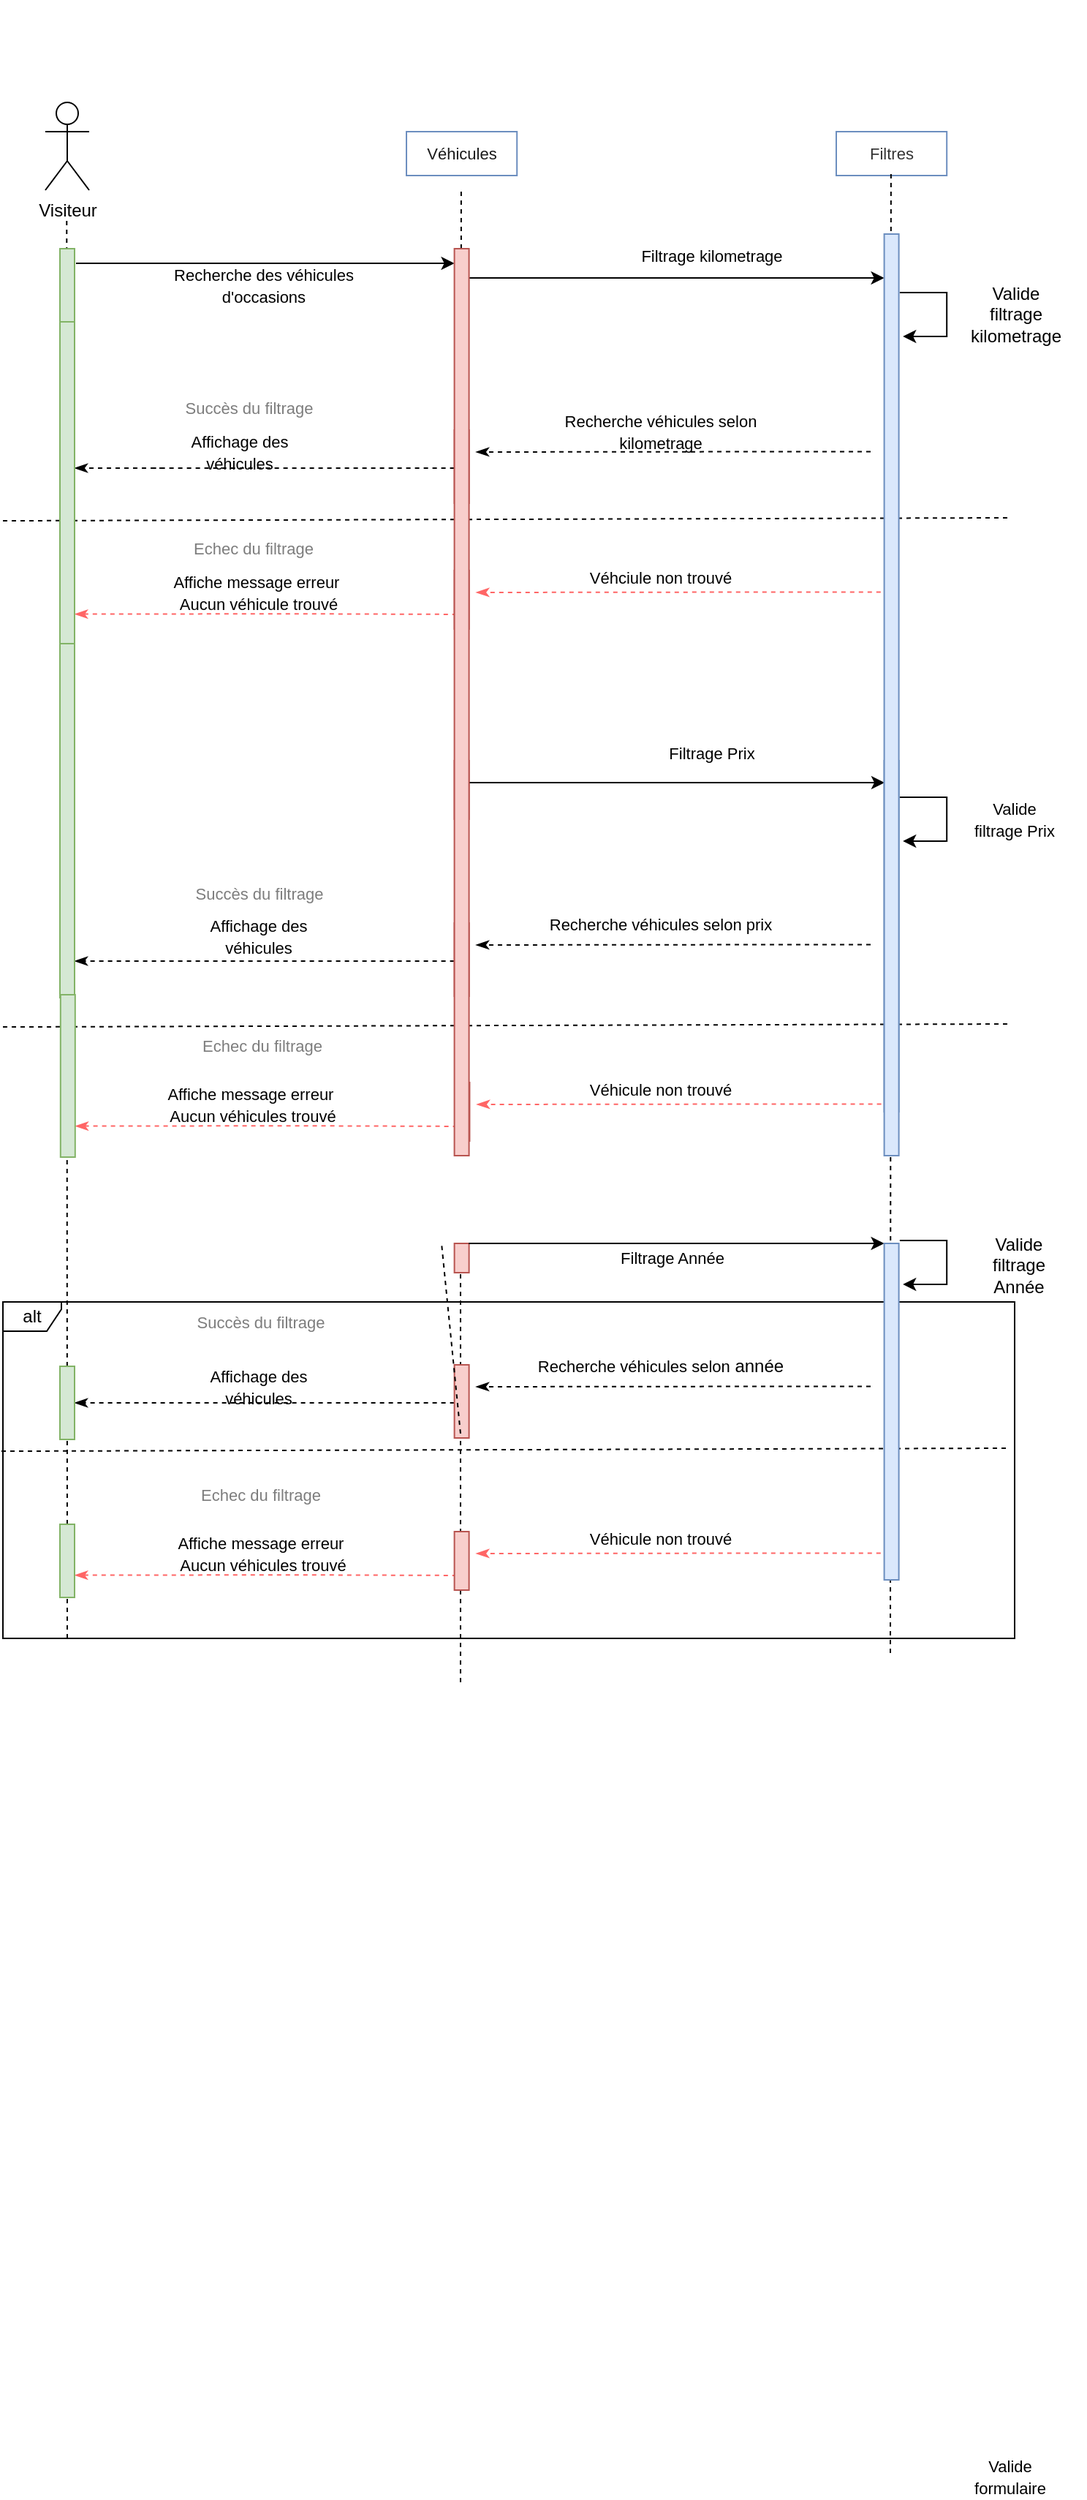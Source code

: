 <mxfile>
    <diagram id="eOwQ8s8kbLqF1_JWGxdL" name="Page-1">
        <mxGraphModel dx="1399" dy="775" grid="1" gridSize="10" guides="1" tooltips="1" connect="1" arrows="1" fold="1" page="1" pageScale="1" pageWidth="850" pageHeight="1100" math="0" shadow="0">
            <root>
                <mxCell id="0"/>
                <mxCell id="1" parent="0"/>
                <mxCell id="2" value="Visiteur&lt;br&gt;" style="shape=umlActor;verticalLabelPosition=bottom;verticalAlign=top;html=1;" vertex="1" parent="1">
                    <mxGeometry x="89" y="70" width="30" height="60" as="geometry"/>
                </mxCell>
                <mxCell id="3" value="&lt;font style=&quot;font-size: 11px;&quot; color=&quot;#1a1a1a&quot;&gt;Véhicules&lt;/font&gt;" style="text;html=1;strokeColor=#6c8ebf;fillColor=#FFFFFF;align=center;verticalAlign=middle;whiteSpace=wrap;rounded=0;" vertex="1" parent="1">
                    <mxGeometry x="336.01" y="90" width="75.6" height="30" as="geometry"/>
                </mxCell>
                <mxCell id="4" value="&lt;font style=&quot;font-size: 11px;&quot;&gt;Recherche des véhicules d'occasions&lt;/font&gt;" style="text;html=1;strokeColor=none;fillColor=none;align=center;verticalAlign=middle;whiteSpace=wrap;rounded=0;" vertex="1" parent="1">
                    <mxGeometry x="165.5" y="180" width="145" height="30" as="geometry"/>
                </mxCell>
                <mxCell id="5" value="" style="endArrow=classicThin;dashed=1;html=1;rounded=0;endFill=1;fontColor=#FF6666;strokeColor=#FF6666;" edge="1" parent="1">
                    <mxGeometry width="50" height="50" relative="1" as="geometry">
                        <mxPoint x="666.4" y="404.8" as="sourcePoint"/>
                        <mxPoint x="383.6" y="405" as="targetPoint"/>
                        <Array as="points">
                            <mxPoint x="538.4" y="404.8"/>
                        </Array>
                    </mxGeometry>
                </mxCell>
                <mxCell id="6" value="&lt;font style=&quot;font-size: 11px;&quot; color=&quot;#333333&quot;&gt;Filtres&lt;/font&gt;" style="text;html=1;strokeColor=#6c8ebf;fillColor=#FFFFFF;align=center;verticalAlign=middle;whiteSpace=wrap;rounded=0;" vertex="1" parent="1">
                    <mxGeometry x="630" y="90" width="75.6" height="30" as="geometry"/>
                </mxCell>
                <mxCell id="7" value="" style="endArrow=none;dashed=1;html=1;rounded=0;startArrow=none;" edge="1" parent="1" source="79">
                    <mxGeometry width="50" height="50" relative="1" as="geometry">
                        <mxPoint x="373" y="980" as="sourcePoint"/>
                        <mxPoint x="373.45" y="130" as="targetPoint"/>
                    </mxGeometry>
                </mxCell>
                <mxCell id="8" value="" style="endArrow=classic;html=1;rounded=0;exitX=1.1;exitY=0.2;exitDx=0;exitDy=0;exitPerimeter=0;" edge="1" parent="1" source="41" target="79">
                    <mxGeometry width="50" height="50" relative="1" as="geometry">
                        <mxPoint x="550" y="320" as="sourcePoint"/>
                        <mxPoint x="600" y="270" as="targetPoint"/>
                    </mxGeometry>
                </mxCell>
                <mxCell id="9" value="" style="endArrow=none;dashed=1;html=1;rounded=0;" edge="1" parent="1">
                    <mxGeometry width="50" height="50" relative="1" as="geometry">
                        <mxPoint x="104" y="1120" as="sourcePoint"/>
                        <mxPoint x="103.64" y="150" as="targetPoint"/>
                    </mxGeometry>
                </mxCell>
                <mxCell id="10" value="" style="endArrow=none;dashed=1;html=1;rounded=0;" edge="1" parent="1">
                    <mxGeometry width="50" height="50" relative="1" as="geometry">
                        <mxPoint x="667" y="1130" as="sourcePoint"/>
                        <mxPoint x="667.44" y="119" as="targetPoint"/>
                    </mxGeometry>
                </mxCell>
                <mxCell id="11" value="" style="endArrow=classic;html=1;rounded=0;exitX=1.1;exitY=0.2;exitDx=0;exitDy=0;exitPerimeter=0;" edge="1" parent="1" target="66">
                    <mxGeometry width="50" height="50" relative="1" as="geometry">
                        <mxPoint x="378.81" y="190" as="sourcePoint"/>
                        <mxPoint x="730" y="190" as="targetPoint"/>
                    </mxGeometry>
                </mxCell>
                <mxCell id="12" value="&lt;font style=&quot;font-size: 11px;&quot;&gt;Filtrage kilometrage&lt;/font&gt;" style="text;html=1;strokeColor=none;fillColor=none;align=center;verticalAlign=middle;whiteSpace=wrap;rounded=0;" vertex="1" parent="1">
                    <mxGeometry x="490" y="160" width="110" height="30" as="geometry"/>
                </mxCell>
                <mxCell id="13" value="" style="endArrow=classic;html=1;rounded=0;" edge="1" parent="1">
                    <mxGeometry width="50" height="50" relative="1" as="geometry">
                        <mxPoint x="673.44" y="200" as="sourcePoint"/>
                        <mxPoint x="675.6" y="230" as="targetPoint"/>
                        <Array as="points">
                            <mxPoint x="705.6" y="200"/>
                            <mxPoint x="705.6" y="230"/>
                        </Array>
                    </mxGeometry>
                </mxCell>
                <mxCell id="14" value="Valide&lt;br&gt;filtrage kilometrage" style="text;html=1;strokeColor=none;fillColor=none;align=center;verticalAlign=middle;whiteSpace=wrap;rounded=0;" vertex="1" parent="1">
                    <mxGeometry x="705.6" y="200" width="94.4" height="30" as="geometry"/>
                </mxCell>
                <mxCell id="15" value="" style="endArrow=classicThin;dashed=1;html=1;rounded=0;endFill=1;startArrow=none;" edge="1" parent="1">
                    <mxGeometry width="50" height="50" relative="1" as="geometry">
                        <mxPoint x="170" y="320" as="sourcePoint"/>
                        <mxPoint x="109" y="320" as="targetPoint"/>
                        <Array as="points"/>
                    </mxGeometry>
                </mxCell>
                <mxCell id="16" value="" style="html=1;points=[];perimeter=orthogonalPerimeter;outlineConnect=0;targetShapes=umlLifeline;portConstraint=eastwest;newEdgeStyle={&quot;edgeStyle&quot;:&quot;elbowEdgeStyle&quot;,&quot;elbow&quot;:&quot;vertical&quot;,&quot;curved&quot;:0,&quot;rounded&quot;:0};fillColor=#f8cecc;strokeColor=#b85450;movable=1;resizable=1;rotatable=1;deletable=1;editable=1;locked=0;connectable=1;" vertex="1" parent="1">
                    <mxGeometry x="368.81" y="294" width="10" height="50" as="geometry"/>
                </mxCell>
                <mxCell id="17" value="" style="endArrow=none;dashed=1;html=1;rounded=0;exitX=0.002;exitY=0.462;exitDx=0;exitDy=0;exitPerimeter=0;entryX=0.997;entryY=0.45;entryDx=0;entryDy=0;entryPerimeter=0;" edge="1" parent="1">
                    <mxGeometry width="50" height="50" relative="1" as="geometry">
                        <mxPoint x="60.004" y="356.02" as="sourcePoint"/>
                        <mxPoint x="748.544" y="353.98" as="targetPoint"/>
                    </mxGeometry>
                </mxCell>
                <mxCell id="18" value="" style="endArrow=classicThin;dashed=1;html=1;rounded=0;endFill=1;" edge="1" parent="1">
                    <mxGeometry width="50" height="50" relative="1" as="geometry">
                        <mxPoint x="653.5" y="308.8" as="sourcePoint"/>
                        <mxPoint x="383.5" y="309" as="targetPoint"/>
                        <Array as="points">
                            <mxPoint x="548.46" y="308.8"/>
                        </Array>
                    </mxGeometry>
                </mxCell>
                <mxCell id="19" value="&lt;font style=&quot;font-size: 11px;&quot;&gt;Recherche véhicules selon kilometrage&lt;/font&gt;" style="text;html=1;strokeColor=none;fillColor=none;align=center;verticalAlign=middle;whiteSpace=wrap;rounded=0;" vertex="1" parent="1">
                    <mxGeometry x="420" y="280" width="180" height="30" as="geometry"/>
                </mxCell>
                <mxCell id="20" value="&lt;font style=&quot;font-size: 11px;&quot;&gt;Véhciule non trouvé&lt;/font&gt;" style="text;html=1;strokeColor=none;fillColor=none;align=center;verticalAlign=middle;whiteSpace=wrap;rounded=0;" vertex="1" parent="1">
                    <mxGeometry x="420" y="380" width="180" height="30" as="geometry"/>
                </mxCell>
                <mxCell id="21" value="&lt;font style=&quot;font-size: 11px;&quot;&gt;Affiche message erreur&amp;nbsp;&lt;br&gt;Aucun véhicule trouvé&lt;/font&gt;" style="text;html=1;strokeColor=none;fillColor=none;align=center;verticalAlign=middle;whiteSpace=wrap;rounded=0;" vertex="1" parent="1">
                    <mxGeometry x="145" y="390" width="180" height="30" as="geometry"/>
                </mxCell>
                <mxCell id="22" value="" style="endArrow=classicThin;dashed=1;html=1;rounded=0;endFill=1;fontColor=#FF6666;strokeColor=#FF6666;" edge="1" parent="1">
                    <mxGeometry width="50" height="50" relative="1" as="geometry">
                        <mxPoint x="376.4" y="420" as="sourcePoint"/>
                        <mxPoint x="109" y="419.8" as="targetPoint"/>
                        <Array as="points">
                            <mxPoint x="263.8" y="419.6"/>
                        </Array>
                    </mxGeometry>
                </mxCell>
                <mxCell id="23" value="" style="html=1;points=[];perimeter=orthogonalPerimeter;outlineConnect=0;targetShapes=umlLifeline;portConstraint=eastwest;newEdgeStyle={&quot;edgeStyle&quot;:&quot;elbowEdgeStyle&quot;,&quot;elbow&quot;:&quot;vertical&quot;,&quot;curved&quot;:0,&quot;rounded&quot;:0};fillColor=#f8cecc;strokeColor=#b85450;movable=1;resizable=1;rotatable=1;deletable=1;editable=1;locked=0;connectable=1;" vertex="1" parent="1">
                    <mxGeometry x="368.81" y="390" width="10" height="40" as="geometry"/>
                </mxCell>
                <mxCell id="24" value="" style="endArrow=classicThin;dashed=1;html=1;rounded=0;endFill=1;fontColor=#FF6666;strokeColor=#FF6666;" edge="1" parent="1">
                    <mxGeometry width="50" height="50" relative="1" as="geometry">
                        <mxPoint x="666.8" y="754.8" as="sourcePoint"/>
                        <mxPoint x="384" y="755" as="targetPoint"/>
                        <Array as="points">
                            <mxPoint x="538.8" y="754.8"/>
                        </Array>
                    </mxGeometry>
                </mxCell>
                <mxCell id="25" value="" style="endArrow=classicThin;dashed=1;html=1;rounded=0;endFill=1;" edge="1" parent="1" source="26">
                    <mxGeometry width="50" height="50" relative="1" as="geometry">
                        <mxPoint x="391.8" y="657" as="sourcePoint"/>
                        <mxPoint x="109" y="657" as="targetPoint"/>
                        <Array as="points">
                            <mxPoint x="263.96" y="657"/>
                        </Array>
                    </mxGeometry>
                </mxCell>
                <mxCell id="26" value="" style="html=1;points=[];perimeter=orthogonalPerimeter;outlineConnect=0;targetShapes=umlLifeline;portConstraint=eastwest;newEdgeStyle={&quot;edgeStyle&quot;:&quot;elbowEdgeStyle&quot;,&quot;elbow&quot;:&quot;vertical&quot;,&quot;curved&quot;:0,&quot;rounded&quot;:0};fillColor=#f8cecc;strokeColor=#b85450;movable=1;resizable=1;rotatable=1;deletable=1;editable=1;locked=0;connectable=1;" vertex="1" parent="1">
                    <mxGeometry x="368.81" y="631" width="10" height="50" as="geometry"/>
                </mxCell>
                <mxCell id="27" value="&lt;font style=&quot;font-size: 11px;&quot;&gt;Affichage des véhicules&lt;/font&gt;" style="text;html=1;strokeColor=none;fillColor=none;align=center;verticalAlign=middle;whiteSpace=wrap;rounded=0;" vertex="1" parent="1">
                    <mxGeometry x="180" y="625" width="110" height="30" as="geometry"/>
                </mxCell>
                <mxCell id="28" value="" style="endArrow=none;dashed=1;html=1;rounded=0;exitX=0.002;exitY=0.462;exitDx=0;exitDy=0;exitPerimeter=0;entryX=0.997;entryY=0.45;entryDx=0;entryDy=0;entryPerimeter=0;" edge="1" parent="1">
                    <mxGeometry width="50" height="50" relative="1" as="geometry">
                        <mxPoint x="60.004" y="702.04" as="sourcePoint"/>
                        <mxPoint x="748.544" y="700" as="targetPoint"/>
                    </mxGeometry>
                </mxCell>
                <mxCell id="29" value="" style="endArrow=classicThin;dashed=1;html=1;rounded=0;endFill=1;" edge="1" parent="1">
                    <mxGeometry width="50" height="50" relative="1" as="geometry">
                        <mxPoint x="653.5" y="645.8" as="sourcePoint"/>
                        <mxPoint x="383.5" y="646" as="targetPoint"/>
                        <Array as="points">
                            <mxPoint x="548.46" y="645.8"/>
                        </Array>
                    </mxGeometry>
                </mxCell>
                <mxCell id="30" value="&lt;font style=&quot;font-size: 11px;&quot;&gt;Recherche véhicules selon prix&lt;/font&gt;" style="text;html=1;strokeColor=none;fillColor=none;align=center;verticalAlign=middle;whiteSpace=wrap;rounded=0;" vertex="1" parent="1">
                    <mxGeometry x="420" y="617" width="180" height="30" as="geometry"/>
                </mxCell>
                <mxCell id="31" value="&lt;font style=&quot;font-size: 11px;&quot;&gt;Véhicule non trouvé&lt;/font&gt;" style="text;html=1;strokeColor=none;fillColor=none;align=center;verticalAlign=middle;whiteSpace=wrap;rounded=0;" vertex="1" parent="1">
                    <mxGeometry x="420.4" y="730" width="180" height="30" as="geometry"/>
                </mxCell>
                <mxCell id="32" value="&lt;font style=&quot;font-size: 11px;&quot;&gt;Affiche message erreur&amp;nbsp;&lt;br&gt;Aucun véhicules trouvé&lt;/font&gt;" style="text;html=1;strokeColor=none;fillColor=none;align=center;verticalAlign=middle;whiteSpace=wrap;rounded=0;" vertex="1" parent="1">
                    <mxGeometry x="101.25" y="740" width="260" height="30" as="geometry"/>
                </mxCell>
                <mxCell id="33" value="" style="endArrow=classicThin;dashed=1;html=1;rounded=0;endFill=1;fontColor=#FF6666;strokeColor=#FF6666;" edge="1" parent="1">
                    <mxGeometry width="50" height="50" relative="1" as="geometry">
                        <mxPoint x="376.8" y="770" as="sourcePoint"/>
                        <mxPoint x="109.4" y="769.8" as="targetPoint"/>
                        <Array as="points">
                            <mxPoint x="264.2" y="769.6"/>
                        </Array>
                    </mxGeometry>
                </mxCell>
                <mxCell id="34" value="" style="html=1;points=[];perimeter=orthogonalPerimeter;outlineConnect=0;targetShapes=umlLifeline;portConstraint=eastwest;newEdgeStyle={&quot;edgeStyle&quot;:&quot;elbowEdgeStyle&quot;,&quot;elbow&quot;:&quot;vertical&quot;,&quot;curved&quot;:0,&quot;rounded&quot;:0};fillColor=#f8cecc;strokeColor=#b85450;movable=1;resizable=1;rotatable=1;deletable=1;editable=1;locked=0;connectable=1;" vertex="1" parent="1">
                    <mxGeometry x="369.21" y="740" width="10" height="40" as="geometry"/>
                </mxCell>
                <mxCell id="35" value="" style="html=1;points=[];perimeter=orthogonalPerimeter;outlineConnect=0;targetShapes=umlLifeline;portConstraint=eastwest;newEdgeStyle={&quot;edgeStyle&quot;:&quot;elbowEdgeStyle&quot;,&quot;elbow&quot;:&quot;vertical&quot;,&quot;curved&quot;:0,&quot;rounded&quot;:0};fillColor=#f8cecc;strokeColor=#b85450;movable=1;resizable=1;rotatable=1;deletable=1;editable=1;locked=0;connectable=1;" vertex="1" parent="1">
                    <mxGeometry x="368.81" y="520" width="10" height="40" as="geometry"/>
                </mxCell>
                <mxCell id="36" value="" style="endArrow=classic;html=1;rounded=0;exitX=1.1;exitY=0.2;exitDx=0;exitDy=0;exitPerimeter=0;" edge="1" parent="1">
                    <mxGeometry width="50" height="50" relative="1" as="geometry">
                        <mxPoint x="378.81" y="535" as="sourcePoint"/>
                        <mxPoint x="663" y="535" as="targetPoint"/>
                    </mxGeometry>
                </mxCell>
                <mxCell id="37" value="&lt;font style=&quot;font-size: 11px;&quot;&gt;Filtrage Prix&lt;/font&gt;" style="text;html=1;strokeColor=none;fillColor=none;align=center;verticalAlign=middle;whiteSpace=wrap;rounded=0;" vertex="1" parent="1">
                    <mxGeometry x="490" y="500" width="110" height="30" as="geometry"/>
                </mxCell>
                <mxCell id="38" value="" style="endArrow=classic;html=1;rounded=0;" edge="1" parent="1">
                    <mxGeometry width="50" height="50" relative="1" as="geometry">
                        <mxPoint x="673.44" y="545" as="sourcePoint"/>
                        <mxPoint x="675.6" y="575" as="targetPoint"/>
                        <Array as="points">
                            <mxPoint x="705.6" y="545"/>
                            <mxPoint x="705.6" y="575"/>
                        </Array>
                    </mxGeometry>
                </mxCell>
                <mxCell id="39" value="&lt;font style=&quot;font-size: 11px;&quot;&gt;Valide&lt;br&gt;filtrage Prix&lt;/font&gt;" style="text;html=1;strokeColor=none;fillColor=none;align=center;verticalAlign=middle;whiteSpace=wrap;rounded=0;" vertex="1" parent="1">
                    <mxGeometry x="720" y="545" width="64.4" height="30" as="geometry"/>
                </mxCell>
                <mxCell id="40" value="" style="html=1;points=[];perimeter=orthogonalPerimeter;outlineConnect=0;targetShapes=umlLifeline;portConstraint=eastwest;newEdgeStyle={&quot;edgeStyle&quot;:&quot;elbowEdgeStyle&quot;,&quot;elbow&quot;:&quot;vertical&quot;,&quot;curved&quot;:0,&quot;rounded&quot;:0};fillColor=#dae8fc;strokeColor=#6c8ebf;movable=1;resizable=1;rotatable=1;deletable=1;editable=1;locked=0;connectable=1;" vertex="1" parent="1">
                    <mxGeometry x="662.8" y="520" width="10" height="240" as="geometry"/>
                </mxCell>
                <mxCell id="41" value="" style="html=1;points=[];perimeter=orthogonalPerimeter;outlineConnect=0;targetShapes=umlLifeline;portConstraint=eastwest;newEdgeStyle={&quot;edgeStyle&quot;:&quot;elbowEdgeStyle&quot;,&quot;elbow&quot;:&quot;vertical&quot;,&quot;curved&quot;:0,&quot;rounded&quot;:0};fillColor=#d5e8d4;strokeColor=#82b366;movable=1;resizable=1;rotatable=1;deletable=1;editable=1;locked=0;connectable=1;" vertex="1" parent="1">
                    <mxGeometry x="99" y="170" width="10" height="50" as="geometry"/>
                </mxCell>
                <mxCell id="42" value="" style="html=1;points=[];perimeter=orthogonalPerimeter;outlineConnect=0;targetShapes=umlLifeline;portConstraint=eastwest;newEdgeStyle={&quot;edgeStyle&quot;:&quot;elbowEdgeStyle&quot;,&quot;elbow&quot;:&quot;vertical&quot;,&quot;curved&quot;:0,&quot;rounded&quot;:0};fillColor=#d5e8d4;strokeColor=#82b366;movable=1;resizable=1;rotatable=1;deletable=1;editable=1;locked=0;connectable=1;" vertex="1" parent="1">
                    <mxGeometry x="99" y="300" width="10" height="50" as="geometry"/>
                </mxCell>
                <mxCell id="43" value="" style="html=1;points=[];perimeter=orthogonalPerimeter;outlineConnect=0;targetShapes=umlLifeline;portConstraint=eastwest;newEdgeStyle={&quot;edgeStyle&quot;:&quot;elbowEdgeStyle&quot;,&quot;elbow&quot;:&quot;vertical&quot;,&quot;curved&quot;:0,&quot;rounded&quot;:0};fillColor=#d5e8d4;strokeColor=#82b366;movable=1;resizable=1;rotatable=1;deletable=1;editable=1;locked=0;connectable=1;" vertex="1" parent="1">
                    <mxGeometry x="99" y="220" width="10" height="220" as="geometry"/>
                </mxCell>
                <mxCell id="44" value="" style="html=1;points=[];perimeter=orthogonalPerimeter;outlineConnect=0;targetShapes=umlLifeline;portConstraint=eastwest;newEdgeStyle={&quot;edgeStyle&quot;:&quot;elbowEdgeStyle&quot;,&quot;elbow&quot;:&quot;vertical&quot;,&quot;curved&quot;:0,&quot;rounded&quot;:0};fillColor=#d5e8d4;strokeColor=#82b366;movable=1;resizable=1;rotatable=1;deletable=1;editable=1;locked=0;connectable=1;" vertex="1" parent="1">
                    <mxGeometry x="99" y="440" width="10" height="242" as="geometry"/>
                </mxCell>
                <mxCell id="45" value="" style="html=1;points=[];perimeter=orthogonalPerimeter;outlineConnect=0;targetShapes=umlLifeline;portConstraint=eastwest;newEdgeStyle={&quot;edgeStyle&quot;:&quot;elbowEdgeStyle&quot;,&quot;elbow&quot;:&quot;vertical&quot;,&quot;curved&quot;:0,&quot;rounded&quot;:0};fillColor=#d5e8d4;strokeColor=#82b366;movable=1;resizable=1;rotatable=1;deletable=1;editable=1;locked=0;connectable=1;" vertex="1" parent="1">
                    <mxGeometry x="99.4" y="680" width="10" height="111" as="geometry"/>
                </mxCell>
                <mxCell id="46" value="" style="endArrow=classicThin;dashed=1;html=1;rounded=0;endFill=1;fontColor=#FF6666;strokeColor=#FF6666;" edge="1" parent="1">
                    <mxGeometry width="50" height="50" relative="1" as="geometry">
                        <mxPoint x="666.4" y="1061.8" as="sourcePoint"/>
                        <mxPoint x="383.6" y="1062" as="targetPoint"/>
                        <Array as="points">
                            <mxPoint x="538.4" y="1061.8"/>
                        </Array>
                    </mxGeometry>
                </mxCell>
                <mxCell id="47" value="alt" style="shape=umlFrame;whiteSpace=wrap;html=1;pointerEvents=0;width=40;height=20;" vertex="1" parent="1">
                    <mxGeometry x="60" y="890" width="692" height="230" as="geometry"/>
                </mxCell>
                <mxCell id="48" value="" style="endArrow=classicThin;dashed=1;html=1;rounded=0;endFill=1;" edge="1" parent="1" source="68">
                    <mxGeometry width="50" height="50" relative="1" as="geometry">
                        <mxPoint x="391.8" y="959" as="sourcePoint"/>
                        <mxPoint x="109" y="959" as="targetPoint"/>
                        <Array as="points">
                            <mxPoint x="263.96" y="959"/>
                        </Array>
                    </mxGeometry>
                </mxCell>
                <mxCell id="49" value="&lt;span style=&quot;font-size: 11px;&quot;&gt;Affichage des véhicules&lt;/span&gt;" style="text;html=1;strokeColor=none;fillColor=none;align=center;verticalAlign=middle;whiteSpace=wrap;rounded=0;" vertex="1" parent="1">
                    <mxGeometry x="180" y="933" width="110" height="30" as="geometry"/>
                </mxCell>
                <mxCell id="50" value="" style="endArrow=none;dashed=1;html=1;rounded=0;exitX=0.002;exitY=0.462;exitDx=0;exitDy=0;exitPerimeter=0;entryX=0.997;entryY=0.45;entryDx=0;entryDy=0;entryPerimeter=0;" edge="1" parent="1">
                    <mxGeometry width="50" height="50" relative="1" as="geometry">
                        <mxPoint x="59.004" y="992.04" as="sourcePoint"/>
                        <mxPoint x="747.544" y="990" as="targetPoint"/>
                    </mxGeometry>
                </mxCell>
                <mxCell id="51" value="" style="endArrow=classicThin;dashed=1;html=1;rounded=0;endFill=1;" edge="1" parent="1">
                    <mxGeometry width="50" height="50" relative="1" as="geometry">
                        <mxPoint x="653.5" y="947.8" as="sourcePoint"/>
                        <mxPoint x="383.5" y="948" as="targetPoint"/>
                        <Array as="points">
                            <mxPoint x="548.46" y="947.8"/>
                        </Array>
                    </mxGeometry>
                </mxCell>
                <mxCell id="52" value="&lt;span style=&quot;font-size: 11px;&quot;&gt;Recherche véhicules selon&lt;/span&gt;&amp;nbsp;année" style="text;html=1;strokeColor=none;fillColor=none;align=center;verticalAlign=middle;whiteSpace=wrap;rounded=0;" vertex="1" parent="1">
                    <mxGeometry x="420" y="919" width="180" height="30" as="geometry"/>
                </mxCell>
                <mxCell id="53" value="&lt;span style=&quot;font-size: 11px;&quot;&gt;Véhicule non trouvé&lt;/span&gt;" style="text;html=1;strokeColor=none;fillColor=none;align=center;verticalAlign=middle;whiteSpace=wrap;rounded=0;" vertex="1" parent="1">
                    <mxGeometry x="420" y="1037" width="180" height="30" as="geometry"/>
                </mxCell>
                <mxCell id="54" value="&lt;font style=&quot;font-size: 11px;&quot;&gt;Affiche message erreur&amp;nbsp;&lt;br&gt;Aucun véhicules trouvé&lt;br&gt;&lt;/font&gt;" style="text;html=1;strokeColor=none;fillColor=none;align=center;verticalAlign=middle;whiteSpace=wrap;rounded=0;" vertex="1" parent="1">
                    <mxGeometry x="148" y="1047" width="180" height="30" as="geometry"/>
                </mxCell>
                <mxCell id="55" value="" style="endArrow=classicThin;dashed=1;html=1;rounded=0;endFill=1;fontColor=#FF6666;strokeColor=#FF6666;" edge="1" parent="1">
                    <mxGeometry width="50" height="50" relative="1" as="geometry">
                        <mxPoint x="376.4" y="1077" as="sourcePoint"/>
                        <mxPoint x="109" y="1076.8" as="targetPoint"/>
                        <Array as="points">
                            <mxPoint x="263.8" y="1076.6"/>
                        </Array>
                    </mxGeometry>
                </mxCell>
                <mxCell id="56" value="" style="endArrow=none;dashed=1;html=1;rounded=0;" edge="1" parent="1" target="57">
                    <mxGeometry width="50" height="50" relative="1" as="geometry">
                        <mxPoint x="373" y="1150" as="sourcePoint"/>
                        <mxPoint x="373.45" y="500" as="targetPoint"/>
                    </mxGeometry>
                </mxCell>
                <mxCell id="57" value="" style="html=1;points=[];perimeter=orthogonalPerimeter;outlineConnect=0;targetShapes=umlLifeline;portConstraint=eastwest;newEdgeStyle={&quot;edgeStyle&quot;:&quot;elbowEdgeStyle&quot;,&quot;elbow&quot;:&quot;vertical&quot;,&quot;curved&quot;:0,&quot;rounded&quot;:0};fillColor=#f8cecc;strokeColor=#b85450;movable=1;resizable=1;rotatable=1;deletable=1;editable=1;locked=0;connectable=1;" vertex="1" parent="1">
                    <mxGeometry x="368.81" y="850" width="10" height="20" as="geometry"/>
                </mxCell>
                <mxCell id="58" value="" style="endArrow=classic;html=1;rounded=0;exitX=1.1;exitY=0.2;exitDx=0;exitDy=0;exitPerimeter=0;" edge="1" parent="1">
                    <mxGeometry width="50" height="50" relative="1" as="geometry">
                        <mxPoint x="378.61" y="850" as="sourcePoint"/>
                        <mxPoint x="662.8" y="850" as="targetPoint"/>
                    </mxGeometry>
                </mxCell>
                <mxCell id="59" value="" style="endArrow=classic;html=1;rounded=0;" edge="1" parent="1">
                    <mxGeometry width="50" height="50" relative="1" as="geometry">
                        <mxPoint x="673.44" y="848" as="sourcePoint"/>
                        <mxPoint x="675.6" y="878" as="targetPoint"/>
                        <Array as="points">
                            <mxPoint x="705.6" y="848"/>
                            <mxPoint x="705.6" y="878"/>
                        </Array>
                    </mxGeometry>
                </mxCell>
                <mxCell id="60" value="Valide&lt;br&gt;filtrage Année" style="text;html=1;strokeColor=none;fillColor=none;align=center;verticalAlign=middle;whiteSpace=wrap;rounded=0;" vertex="1" parent="1">
                    <mxGeometry x="720" y="850" width="70" height="30" as="geometry"/>
                </mxCell>
                <mxCell id="61" value="" style="html=1;points=[];perimeter=orthogonalPerimeter;outlineConnect=0;targetShapes=umlLifeline;portConstraint=eastwest;newEdgeStyle={&quot;edgeStyle&quot;:&quot;elbowEdgeStyle&quot;,&quot;elbow&quot;:&quot;vertical&quot;,&quot;curved&quot;:0,&quot;rounded&quot;:0};fillColor=#dae8fc;strokeColor=#6c8ebf;movable=1;resizable=1;rotatable=1;deletable=1;editable=1;locked=0;connectable=1;" vertex="1" parent="1">
                    <mxGeometry x="662.8" y="850" width="10" height="230" as="geometry"/>
                </mxCell>
                <mxCell id="62" value="" style="html=1;points=[];perimeter=orthogonalPerimeter;outlineConnect=0;targetShapes=umlLifeline;portConstraint=eastwest;newEdgeStyle={&quot;edgeStyle&quot;:&quot;elbowEdgeStyle&quot;,&quot;elbow&quot;:&quot;vertical&quot;,&quot;curved&quot;:0,&quot;rounded&quot;:0};fillColor=#d5e8d4;strokeColor=#82b366;movable=1;resizable=1;rotatable=1;deletable=1;editable=1;locked=0;connectable=1;" vertex="1" parent="1">
                    <mxGeometry x="99" y="934" width="10" height="50" as="geometry"/>
                </mxCell>
                <mxCell id="63" value="" style="html=1;points=[];perimeter=orthogonalPerimeter;outlineConnect=0;targetShapes=umlLifeline;portConstraint=eastwest;newEdgeStyle={&quot;edgeStyle&quot;:&quot;elbowEdgeStyle&quot;,&quot;elbow&quot;:&quot;vertical&quot;,&quot;curved&quot;:0,&quot;rounded&quot;:0};fillColor=#d5e8d4;strokeColor=#82b366;movable=1;resizable=1;rotatable=1;deletable=1;editable=1;locked=0;connectable=1;" vertex="1" parent="1">
                    <mxGeometry x="99" y="1042" width="10" height="50" as="geometry"/>
                </mxCell>
                <mxCell id="64" value="&lt;font style=&quot;font-size: 11px;&quot;&gt;Filtrage Année&lt;/font&gt;" style="text;html=1;strokeColor=none;fillColor=none;align=center;verticalAlign=middle;whiteSpace=wrap;rounded=0;" vertex="1" parent="1">
                    <mxGeometry x="463" y="845" width="110" height="30" as="geometry"/>
                </mxCell>
                <mxCell id="65" value="&lt;font style=&quot;font-size: 11px;&quot;&gt;Valide&lt;br&gt;formulaire&lt;/font&gt;" style="text;html=1;strokeColor=none;fillColor=none;align=center;verticalAlign=middle;whiteSpace=wrap;rounded=0;" vertex="1" parent="1">
                    <mxGeometry x="720" y="1678" width="58.4" height="30" as="geometry"/>
                </mxCell>
                <mxCell id="66" value="" style="html=1;points=[];perimeter=orthogonalPerimeter;outlineConnect=0;targetShapes=umlLifeline;portConstraint=eastwest;newEdgeStyle={&quot;edgeStyle&quot;:&quot;elbowEdgeStyle&quot;,&quot;elbow&quot;:&quot;vertical&quot;,&quot;curved&quot;:0,&quot;rounded&quot;:0};fillColor=#dae8fc;strokeColor=#6c8ebf;movable=1;resizable=1;rotatable=1;deletable=1;editable=1;locked=0;connectable=1;" vertex="1" parent="1">
                    <mxGeometry x="662.8" y="160" width="10" height="630" as="geometry"/>
                </mxCell>
                <mxCell id="67" value="&lt;font style=&quot;font-size: 11px;&quot; color=&quot;#7d7d7d&quot;&gt;Succès du filtrage&lt;/font&gt;" style="text;html=1;strokeColor=none;fillColor=none;align=center;verticalAlign=middle;whiteSpace=wrap;rounded=0;" vertex="1" parent="1">
                    <mxGeometry x="109" y="264" width="239" height="30" as="geometry"/>
                </mxCell>
                <mxCell id="68" value="" style="html=1;points=[];perimeter=orthogonalPerimeter;outlineConnect=0;targetShapes=umlLifeline;portConstraint=eastwest;newEdgeStyle={&quot;edgeStyle&quot;:&quot;elbowEdgeStyle&quot;,&quot;elbow&quot;:&quot;vertical&quot;,&quot;curved&quot;:0,&quot;rounded&quot;:0};fillColor=#f8cecc;strokeColor=#b85450;movable=1;resizable=1;rotatable=1;deletable=1;editable=1;locked=0;connectable=1;" vertex="1" parent="1">
                    <mxGeometry x="368.81" y="933" width="10" height="50" as="geometry"/>
                </mxCell>
                <mxCell id="69" value="" style="html=1;points=[];perimeter=orthogonalPerimeter;outlineConnect=0;targetShapes=umlLifeline;portConstraint=eastwest;newEdgeStyle={&quot;edgeStyle&quot;:&quot;elbowEdgeStyle&quot;,&quot;elbow&quot;:&quot;vertical&quot;,&quot;curved&quot;:0,&quot;rounded&quot;:0};fillColor=#f8cecc;strokeColor=#b85450;movable=1;resizable=1;rotatable=1;deletable=1;editable=1;locked=0;connectable=1;" vertex="1" parent="1">
                    <mxGeometry x="368.81" y="1047" width="10" height="40" as="geometry"/>
                </mxCell>
                <mxCell id="70" value="&lt;font style=&quot;font-size: 11px;&quot; color=&quot;#7d7d7d&quot;&gt;Echec du filtrage&lt;/font&gt;" style="text;html=1;strokeColor=none;fillColor=none;align=center;verticalAlign=middle;whiteSpace=wrap;rounded=0;" vertex="1" parent="1">
                    <mxGeometry x="102.75" y="360" width="257" height="30" as="geometry"/>
                </mxCell>
                <mxCell id="71" value="&lt;font style=&quot;font-size: 11px;&quot; color=&quot;#7d7d7d&quot;&gt;Succès du filtrage&lt;/font&gt;" style="text;html=1;strokeColor=none;fillColor=none;align=center;verticalAlign=middle;whiteSpace=wrap;rounded=0;" vertex="1" parent="1">
                    <mxGeometry x="115.5" y="596" width="239" height="29" as="geometry"/>
                </mxCell>
                <mxCell id="72" value="&lt;font style=&quot;font-size: 11px;&quot; color=&quot;#7d7d7d&quot;&gt;Echec du filtrage&lt;/font&gt;" style="text;html=1;strokeColor=none;fillColor=none;align=center;verticalAlign=middle;whiteSpace=wrap;rounded=0;" vertex="1" parent="1">
                    <mxGeometry x="109" y="700" width="257" height="30" as="geometry"/>
                </mxCell>
                <mxCell id="73" value="&lt;font style=&quot;font-size: 11px;&quot; color=&quot;#7d7d7d&quot;&gt;Succès du filtrage&lt;/font&gt;" style="text;html=1;strokeColor=none;fillColor=none;align=center;verticalAlign=middle;whiteSpace=wrap;rounded=0;" vertex="1" parent="1">
                    <mxGeometry x="117" y="889" width="239" height="30" as="geometry"/>
                </mxCell>
                <mxCell id="74" value="&lt;span style=&quot;color: rgb(125, 125, 125); font-size: 11px;&quot;&gt;Echec du filtrage&lt;/span&gt;" style="text;html=1;strokeColor=none;fillColor=none;align=center;verticalAlign=middle;whiteSpace=wrap;rounded=0;" vertex="1" parent="1">
                    <mxGeometry x="108" y="1007" width="257" height="30" as="geometry"/>
                </mxCell>
                <mxCell id="75" value="" style="endArrow=none;dashed=1;html=1;rounded=0;endFill=1;" edge="1" parent="1" source="16">
                    <mxGeometry width="50" height="50" relative="1" as="geometry">
                        <mxPoint x="368.81" y="320" as="sourcePoint"/>
                        <mxPoint x="160" y="320" as="targetPoint"/>
                        <Array as="points">
                            <mxPoint x="263.96" y="320"/>
                        </Array>
                    </mxGeometry>
                </mxCell>
                <mxCell id="76" value="&lt;font style=&quot;font-size: 11px;&quot;&gt;Affichage des véhicules&lt;/font&gt;" style="text;html=1;strokeColor=none;fillColor=none;align=center;verticalAlign=middle;whiteSpace=wrap;rounded=0;" vertex="1" parent="1">
                    <mxGeometry x="166.5" y="294" width="110" height="30" as="geometry"/>
                </mxCell>
                <mxCell id="77" value="&lt;font color=&quot;#ffffff&quot;&gt;&lt;b&gt;&lt;u&gt;FILTRAGE DES VEHICULES&lt;/u&gt;&lt;/b&gt;&lt;/font&gt;" style="text;strokeColor=none;align=center;fillColor=none;html=1;verticalAlign=middle;whiteSpace=wrap;rounded=0;fontSize=11;fontColor=#333333;" vertex="1" parent="1">
                    <mxGeometry x="253.81" width="239.99" height="30" as="geometry"/>
                </mxCell>
                <mxCell id="78" value="" style="endArrow=none;dashed=1;html=1;rounded=0;" edge="1" parent="1">
                    <mxGeometry width="50" height="50" relative="1" as="geometry">
                        <mxPoint x="373" y="980" as="sourcePoint"/>
                        <mxPoint x="360" y="850" as="targetPoint"/>
                    </mxGeometry>
                </mxCell>
                <mxCell id="79" value="" style="html=1;points=[];perimeter=orthogonalPerimeter;outlineConnect=0;targetShapes=umlLifeline;portConstraint=eastwest;newEdgeStyle={&quot;edgeStyle&quot;:&quot;elbowEdgeStyle&quot;,&quot;elbow&quot;:&quot;vertical&quot;,&quot;curved&quot;:0,&quot;rounded&quot;:0};fillColor=#f8cecc;strokeColor=#b85450;movable=1;resizable=1;rotatable=1;deletable=1;editable=1;locked=0;connectable=1;" vertex="1" parent="1">
                    <mxGeometry x="368.8" y="170" width="10" height="620" as="geometry"/>
                </mxCell>
            </root>
        </mxGraphModel>
    </diagram>
</mxfile>